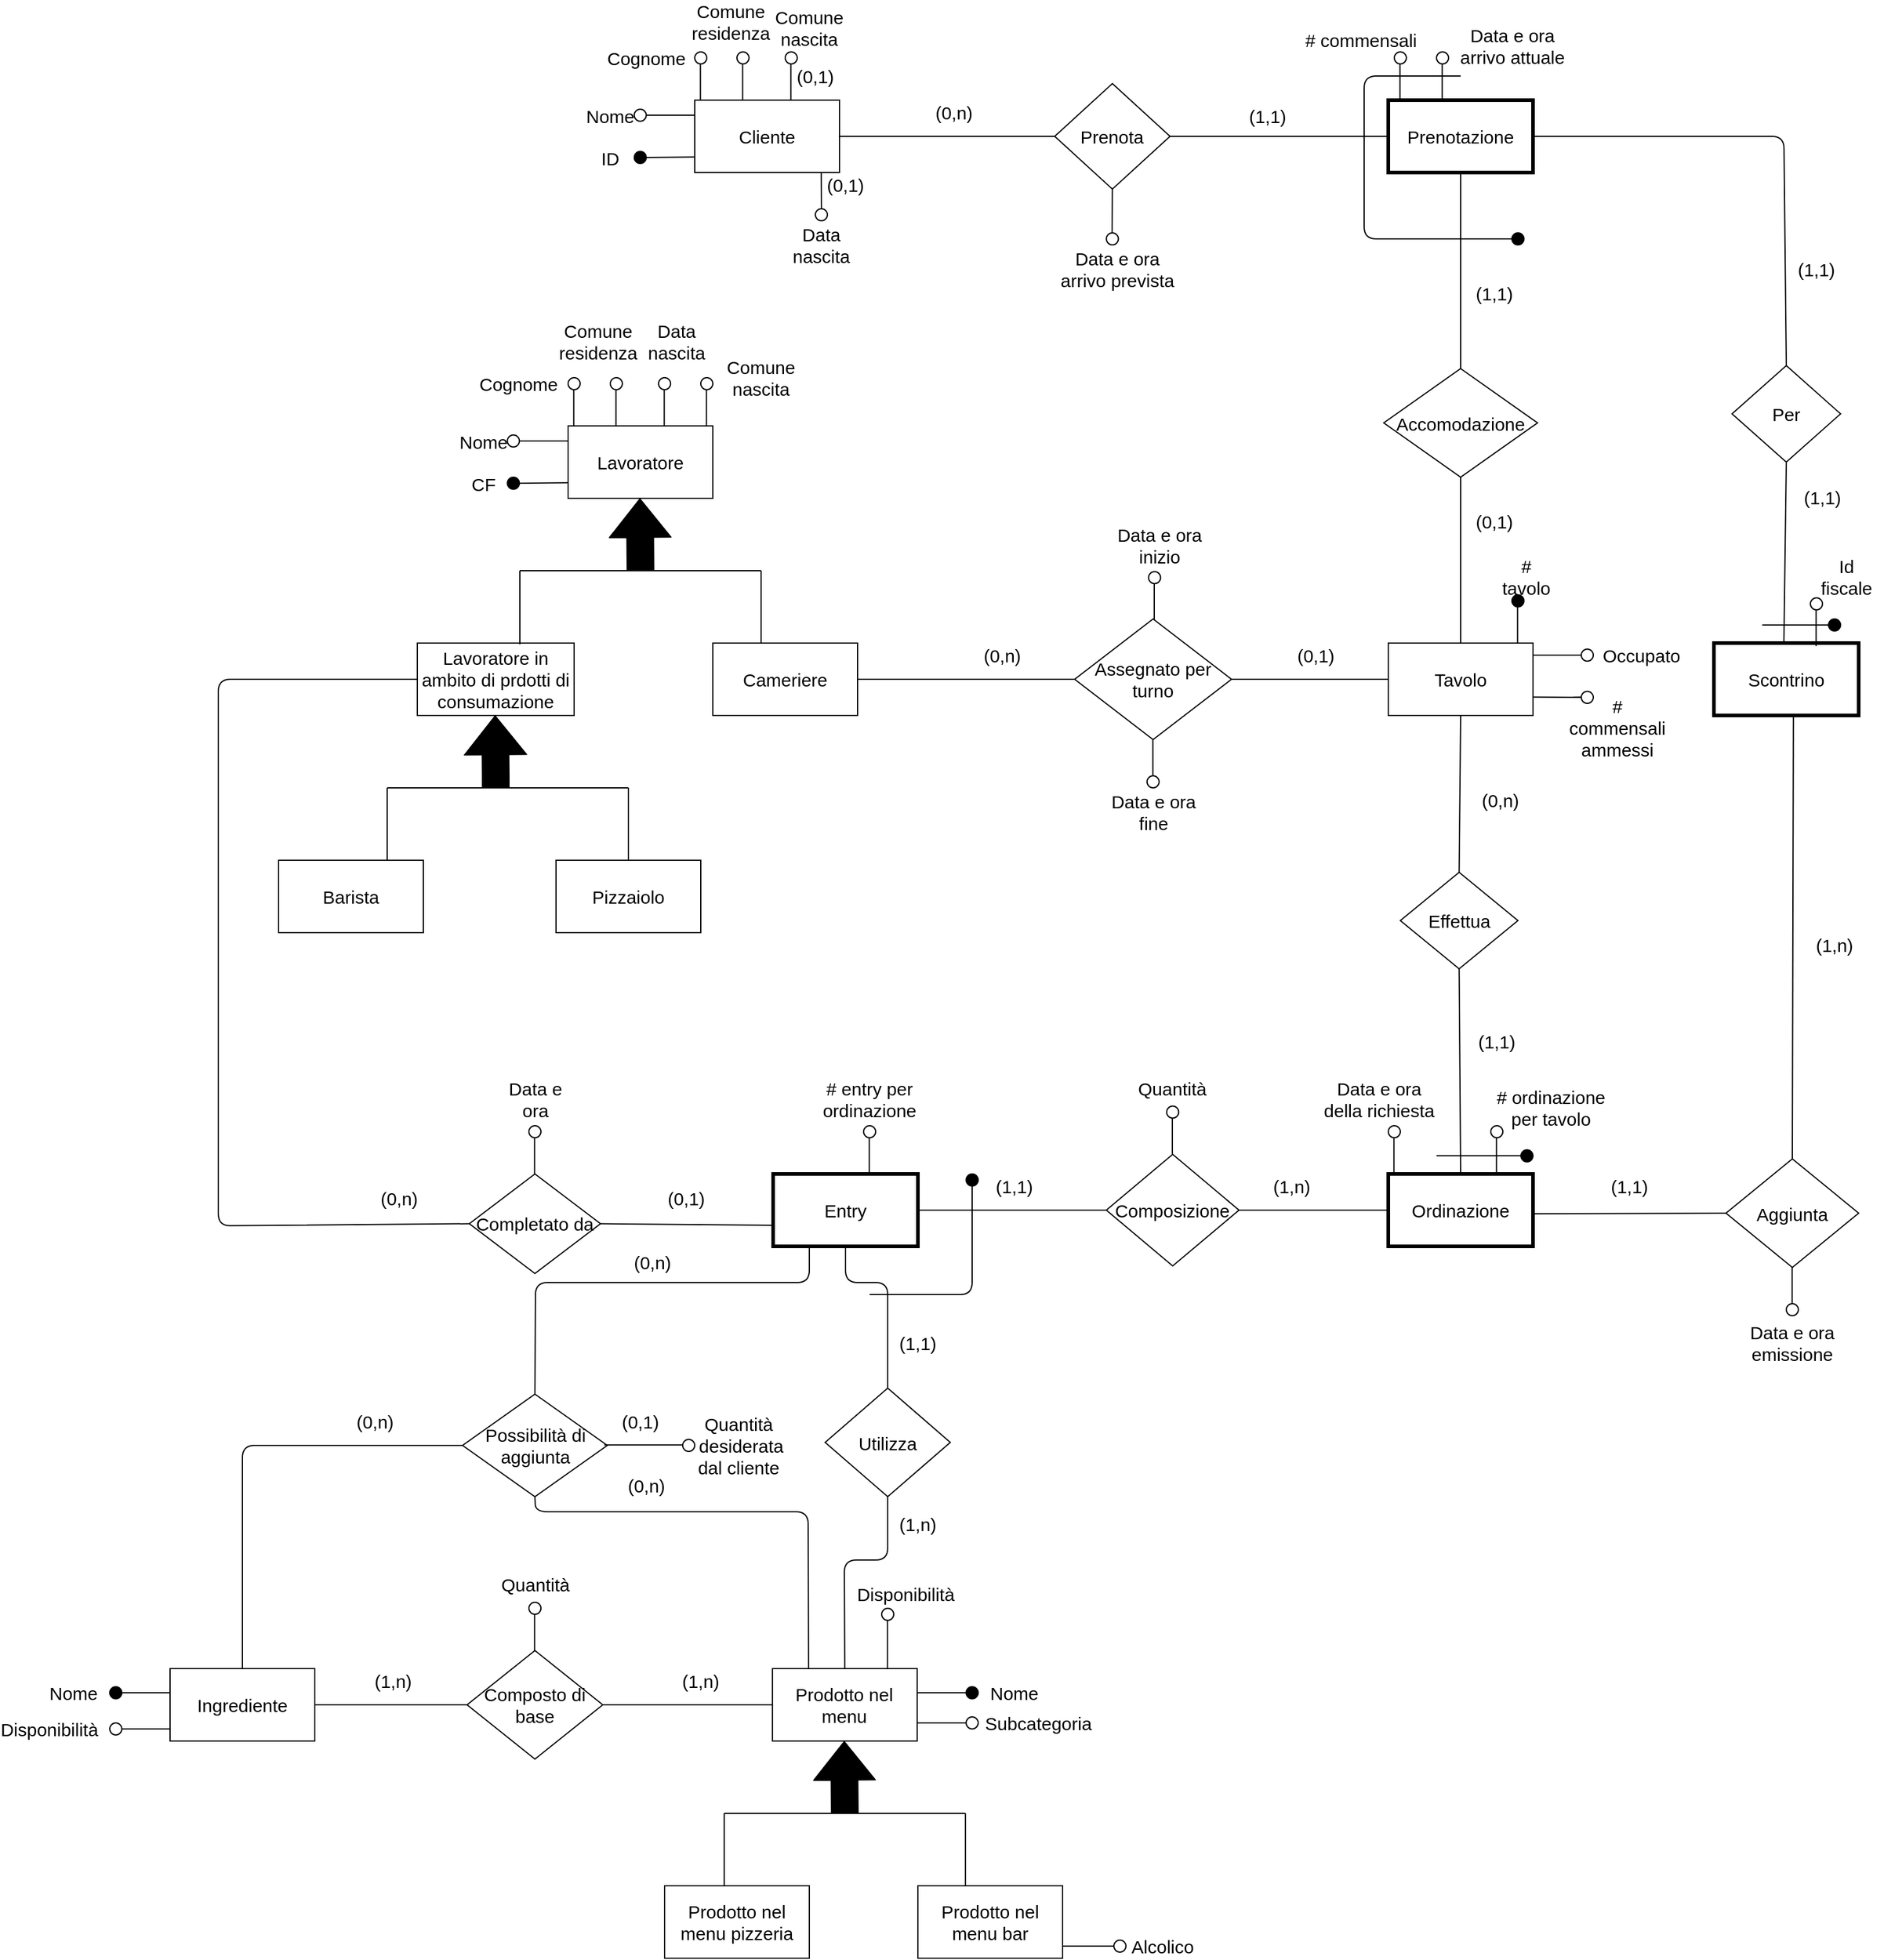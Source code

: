 <mxfile version="14.1.6" type="github">
  <diagram id="R2lEEEUBdFMjLlhIrx00" name="Page-1">
    <mxGraphModel dx="3993" dy="1412" grid="1" gridSize="10" guides="1" tooltips="1" connect="1" arrows="1" fold="1" page="1" pageScale="1" pageWidth="850" pageHeight="1100" math="0" shadow="0" extFonts="Permanent Marker^https://fonts.googleapis.com/css?family=Permanent+Marker">
      <root>
        <mxCell id="0" />
        <mxCell id="1" parent="0" />
        <mxCell id="4OlCsBWtwcq7WQwYE5SA-1" value="Cliente" style="rounded=0;whiteSpace=wrap;html=1;fontSize=15;" vertex="1" parent="1">
          <mxGeometry x="25" y="140" width="120" height="60" as="geometry" />
        </mxCell>
        <mxCell id="4OlCsBWtwcq7WQwYE5SA-2" value="Prenota" style="rhombus;whiteSpace=wrap;html=1;fontSize=15;" vertex="1" parent="1">
          <mxGeometry x="323.44" y="126.25" width="95.62" height="87.5" as="geometry" />
        </mxCell>
        <mxCell id="4OlCsBWtwcq7WQwYE5SA-3" value="Prenotazione" style="rounded=0;whiteSpace=wrap;html=1;strokeWidth=3;fontSize=15;" vertex="1" parent="1">
          <mxGeometry x="600" y="140" width="120" height="60" as="geometry" />
        </mxCell>
        <mxCell id="4OlCsBWtwcq7WQwYE5SA-5" value="Accomodazione" style="rhombus;whiteSpace=wrap;html=1;fontSize=15;" vertex="1" parent="1">
          <mxGeometry x="596.25" y="362.5" width="127.5" height="90" as="geometry" />
        </mxCell>
        <mxCell id="4OlCsBWtwcq7WQwYE5SA-6" value="Tavolo" style="rounded=0;whiteSpace=wrap;html=1;fontSize=15;" vertex="1" parent="1">
          <mxGeometry x="600" y="590" width="120" height="60" as="geometry" />
        </mxCell>
        <mxCell id="4OlCsBWtwcq7WQwYE5SA-7" value="Assegnato per turno" style="rhombus;whiteSpace=wrap;html=1;fontSize=15;" vertex="1" parent="1">
          <mxGeometry x="340" y="570" width="130" height="100" as="geometry" />
        </mxCell>
        <mxCell id="4OlCsBWtwcq7WQwYE5SA-8" value="Cameriere" style="rounded=0;whiteSpace=wrap;html=1;fontSize=15;" vertex="1" parent="1">
          <mxGeometry x="40" y="590" width="120" height="60" as="geometry" />
        </mxCell>
        <mxCell id="4OlCsBWtwcq7WQwYE5SA-9" value="Lavoratore" style="rounded=0;whiteSpace=wrap;html=1;fontSize=15;" vertex="1" parent="1">
          <mxGeometry x="-80" y="410" width="120" height="60" as="geometry" />
        </mxCell>
        <mxCell id="4OlCsBWtwcq7WQwYE5SA-10" value="Lavoratore in ambito di prdotti di consumazione" style="rounded=0;whiteSpace=wrap;html=1;fontSize=15;" vertex="1" parent="1">
          <mxGeometry x="-205" y="590" width="130" height="60" as="geometry" />
        </mxCell>
        <mxCell id="4OlCsBWtwcq7WQwYE5SA-11" value="Barista" style="rounded=0;whiteSpace=wrap;html=1;fontSize=15;" vertex="1" parent="1">
          <mxGeometry x="-320" y="770" width="120" height="60" as="geometry" />
        </mxCell>
        <mxCell id="4OlCsBWtwcq7WQwYE5SA-12" value="Pizzaiolo" style="rounded=0;whiteSpace=wrap;html=1;fontSize=15;" vertex="1" parent="1">
          <mxGeometry x="-90" y="770" width="120" height="60" as="geometry" />
        </mxCell>
        <mxCell id="4OlCsBWtwcq7WQwYE5SA-21" value="&lt;div&gt;&lt;br&gt;&lt;/div&gt;" style="endArrow=none;html=1;entryX=0;entryY=0.5;entryDx=0;entryDy=0;exitX=1;exitY=0.5;exitDx=0;exitDy=0;" edge="1" parent="1" source="4OlCsBWtwcq7WQwYE5SA-1" target="4OlCsBWtwcq7WQwYE5SA-2">
          <mxGeometry width="50" height="50" relative="1" as="geometry">
            <mxPoint x="200" y="195" as="sourcePoint" />
            <mxPoint x="250" y="145" as="targetPoint" />
          </mxGeometry>
        </mxCell>
        <mxCell id="4OlCsBWtwcq7WQwYE5SA-22" value="" style="endArrow=none;html=1;entryX=0;entryY=0.5;entryDx=0;entryDy=0;exitX=1;exitY=0.5;exitDx=0;exitDy=0;" edge="1" parent="1" source="4OlCsBWtwcq7WQwYE5SA-2" target="4OlCsBWtwcq7WQwYE5SA-3">
          <mxGeometry width="50" height="50" relative="1" as="geometry">
            <mxPoint x="470" y="195" as="sourcePoint" />
            <mxPoint x="520" y="145" as="targetPoint" />
          </mxGeometry>
        </mxCell>
        <mxCell id="4OlCsBWtwcq7WQwYE5SA-23" value="" style="endArrow=none;html=1;entryX=0.5;entryY=1;entryDx=0;entryDy=0;exitX=0.5;exitY=0;exitDx=0;exitDy=0;" edge="1" parent="1" source="4OlCsBWtwcq7WQwYE5SA-5" target="4OlCsBWtwcq7WQwYE5SA-3">
          <mxGeometry width="50" height="50" relative="1" as="geometry">
            <mxPoint x="635" y="320" as="sourcePoint" />
            <mxPoint x="685" y="270" as="targetPoint" />
          </mxGeometry>
        </mxCell>
        <mxCell id="4OlCsBWtwcq7WQwYE5SA-24" value="" style="endArrow=none;html=1;entryX=0.5;entryY=1;entryDx=0;entryDy=0;exitX=0.5;exitY=0;exitDx=0;exitDy=0;fontSize=15;" edge="1" parent="1" source="4OlCsBWtwcq7WQwYE5SA-6" target="4OlCsBWtwcq7WQwYE5SA-5">
          <mxGeometry width="50" height="50" relative="1" as="geometry">
            <mxPoint x="635" y="530" as="sourcePoint" />
            <mxPoint x="685" y="480" as="targetPoint" />
          </mxGeometry>
        </mxCell>
        <mxCell id="4OlCsBWtwcq7WQwYE5SA-25" value="" style="endArrow=none;html=1;entryX=0;entryY=0.5;entryDx=0;entryDy=0;exitX=1;exitY=0.5;exitDx=0;exitDy=0;" edge="1" parent="1" source="4OlCsBWtwcq7WQwYE5SA-7" target="4OlCsBWtwcq7WQwYE5SA-6">
          <mxGeometry width="50" height="50" relative="1" as="geometry">
            <mxPoint x="450" y="645" as="sourcePoint" />
            <mxPoint x="500" y="595" as="targetPoint" />
          </mxGeometry>
        </mxCell>
        <mxCell id="4OlCsBWtwcq7WQwYE5SA-26" value="" style="endArrow=none;html=1;entryX=0;entryY=0.5;entryDx=0;entryDy=0;exitX=1;exitY=0.5;exitDx=0;exitDy=0;" edge="1" parent="1" source="4OlCsBWtwcq7WQwYE5SA-8" target="4OlCsBWtwcq7WQwYE5SA-7">
          <mxGeometry width="50" height="50" relative="1" as="geometry">
            <mxPoint x="240" y="645" as="sourcePoint" />
            <mxPoint x="290" y="595" as="targetPoint" />
          </mxGeometry>
        </mxCell>
        <mxCell id="4OlCsBWtwcq7WQwYE5SA-27" value="" style="shape=flexArrow;endArrow=classic;html=1;endWidth=28;endSize=10.3;width=22;fillColor=#000000;fontSize=15;" edge="1" parent="1">
          <mxGeometry width="50" height="50" relative="1" as="geometry">
            <mxPoint x="-20" y="530" as="sourcePoint" />
            <mxPoint x="-20.5" y="470" as="targetPoint" />
          </mxGeometry>
        </mxCell>
        <mxCell id="4OlCsBWtwcq7WQwYE5SA-29" value="" style="shape=flexArrow;endArrow=classic;html=1;endWidth=28;endSize=10.3;width=22;fillColor=#000000;fontSize=15;" edge="1" parent="1">
          <mxGeometry width="50" height="50" relative="1" as="geometry">
            <mxPoint x="-140" y="710" as="sourcePoint" />
            <mxPoint x="-140.5" y="650" as="targetPoint" />
            <Array as="points">
              <mxPoint x="-140" y="700" />
            </Array>
          </mxGeometry>
        </mxCell>
        <mxCell id="4OlCsBWtwcq7WQwYE5SA-30" value="" style="endArrow=none;html=1;fillColor=#000000;fontSize=15;" edge="1" parent="1">
          <mxGeometry width="50" height="50" relative="1" as="geometry">
            <mxPoint x="-120" y="530" as="sourcePoint" />
            <mxPoint x="80" y="530" as="targetPoint" />
          </mxGeometry>
        </mxCell>
        <mxCell id="4OlCsBWtwcq7WQwYE5SA-31" value="" style="endArrow=none;html=1;fillColor=#000000;fontSize=15;" edge="1" parent="1">
          <mxGeometry width="50" height="50" relative="1" as="geometry">
            <mxPoint x="-230" y="710" as="sourcePoint" />
            <mxPoint x="-30" y="710" as="targetPoint" />
          </mxGeometry>
        </mxCell>
        <mxCell id="4OlCsBWtwcq7WQwYE5SA-32" value="" style="endArrow=none;html=1;fillColor=#000000;fontSize=15;" edge="1" parent="1">
          <mxGeometry width="50" height="50" relative="1" as="geometry">
            <mxPoint x="-120" y="591" as="sourcePoint" />
            <mxPoint x="-120" y="530" as="targetPoint" />
          </mxGeometry>
        </mxCell>
        <mxCell id="4OlCsBWtwcq7WQwYE5SA-33" value="" style="endArrow=none;html=1;fillColor=#000000;fontSize=15;" edge="1" parent="1">
          <mxGeometry width="50" height="50" relative="1" as="geometry">
            <mxPoint x="80" y="590" as="sourcePoint" />
            <mxPoint x="80" y="530" as="targetPoint" />
          </mxGeometry>
        </mxCell>
        <mxCell id="4OlCsBWtwcq7WQwYE5SA-34" value="" style="endArrow=none;html=1;fillColor=#000000;exitX=0.5;exitY=0;exitDx=0;exitDy=0;fontSize=15;" edge="1" parent="1" source="4OlCsBWtwcq7WQwYE5SA-12">
          <mxGeometry width="50" height="50" relative="1" as="geometry">
            <mxPoint x="-80" y="760" as="sourcePoint" />
            <mxPoint x="-30" y="710" as="targetPoint" />
          </mxGeometry>
        </mxCell>
        <mxCell id="4OlCsBWtwcq7WQwYE5SA-35" value="" style="endArrow=none;html=1;fillColor=#000000;exitX=0.75;exitY=0;exitDx=0;exitDy=0;fontSize=15;" edge="1" parent="1" source="4OlCsBWtwcq7WQwYE5SA-11">
          <mxGeometry width="50" height="50" relative="1" as="geometry">
            <mxPoint x="-280" y="760" as="sourcePoint" />
            <mxPoint x="-230" y="710" as="targetPoint" />
          </mxGeometry>
        </mxCell>
        <mxCell id="4OlCsBWtwcq7WQwYE5SA-36" value="Effettua" style="rhombus;whiteSpace=wrap;html=1;fontSize=15;" vertex="1" parent="1">
          <mxGeometry x="610" y="780" width="97.5" height="80" as="geometry" />
        </mxCell>
        <mxCell id="4OlCsBWtwcq7WQwYE5SA-37" value="Ordinazione" style="rounded=0;whiteSpace=wrap;html=1;strokeWidth=3;fontSize=15;" vertex="1" parent="1">
          <mxGeometry x="600" y="1030" width="120" height="60" as="geometry" />
        </mxCell>
        <mxCell id="4OlCsBWtwcq7WQwYE5SA-38" value="" style="endArrow=none;html=1;fillColor=#000000;entryX=0.5;entryY=1;entryDx=0;entryDy=0;exitX=0.5;exitY=0;exitDx=0;exitDy=0;" edge="1" parent="1" source="4OlCsBWtwcq7WQwYE5SA-36" target="4OlCsBWtwcq7WQwYE5SA-6">
          <mxGeometry width="50" height="50" relative="1" as="geometry">
            <mxPoint x="635" y="750" as="sourcePoint" />
            <mxPoint x="685" y="700" as="targetPoint" />
          </mxGeometry>
        </mxCell>
        <mxCell id="4OlCsBWtwcq7WQwYE5SA-39" value="" style="endArrow=none;html=1;fillColor=#000000;entryX=0.5;entryY=1;entryDx=0;entryDy=0;exitX=0.5;exitY=0;exitDx=0;exitDy=0;fontSize=15;" edge="1" parent="1" source="4OlCsBWtwcq7WQwYE5SA-37" target="4OlCsBWtwcq7WQwYE5SA-36">
          <mxGeometry width="50" height="50" relative="1" as="geometry">
            <mxPoint x="637.5" y="950" as="sourcePoint" />
            <mxPoint x="687.5" y="900" as="targetPoint" />
          </mxGeometry>
        </mxCell>
        <mxCell id="4OlCsBWtwcq7WQwYE5SA-42" value="&lt;div style=&quot;font-size: 15px;&quot;&gt;Aggiunta&lt;/div&gt;" style="rhombus;whiteSpace=wrap;html=1;fontSize=15;" vertex="1" parent="1">
          <mxGeometry x="880" y="1017.5" width="110" height="90" as="geometry" />
        </mxCell>
        <mxCell id="4OlCsBWtwcq7WQwYE5SA-43" value="Scontrino" style="rounded=0;whiteSpace=wrap;html=1;strokeWidth=3;fontSize=15;" vertex="1" parent="1">
          <mxGeometry x="870" y="590" width="120" height="60" as="geometry" />
        </mxCell>
        <mxCell id="4OlCsBWtwcq7WQwYE5SA-46" value="Per" style="rhombus;whiteSpace=wrap;html=1;fontSize=15;" vertex="1" parent="1">
          <mxGeometry x="885" y="360" width="90" height="80" as="geometry" />
        </mxCell>
        <mxCell id="4OlCsBWtwcq7WQwYE5SA-49" value="" style="endArrow=none;html=1;fillColor=#000000;entryX=0;entryY=0.5;entryDx=0;entryDy=0;fontSize=15;" edge="1" parent="1" target="4OlCsBWtwcq7WQwYE5SA-42">
          <mxGeometry width="50" height="50" relative="1" as="geometry">
            <mxPoint x="721" y="1063" as="sourcePoint" />
            <mxPoint x="770" y="1010" as="targetPoint" />
          </mxGeometry>
        </mxCell>
        <mxCell id="4OlCsBWtwcq7WQwYE5SA-53" value="" style="endArrow=none;html=1;fillColor=#000000;entryX=0.549;entryY=1.02;entryDx=0;entryDy=0;exitX=0.5;exitY=0;exitDx=0;exitDy=0;entryPerimeter=0;" edge="1" parent="1" source="4OlCsBWtwcq7WQwYE5SA-42" target="4OlCsBWtwcq7WQwYE5SA-43">
          <mxGeometry width="50" height="50" relative="1" as="geometry">
            <mxPoint x="905" y="760" as="sourcePoint" />
            <mxPoint x="940" y="680" as="targetPoint" />
          </mxGeometry>
        </mxCell>
        <mxCell id="4OlCsBWtwcq7WQwYE5SA-54" value="" style="endArrow=none;html=1;fillColor=#000000;entryX=0.5;entryY=1;entryDx=0;entryDy=0;fontSize=15;" edge="1" parent="1" target="4OlCsBWtwcq7WQwYE5SA-46">
          <mxGeometry width="50" height="50" relative="1" as="geometry">
            <mxPoint x="928" y="590" as="sourcePoint" />
            <mxPoint x="955" y="460" as="targetPoint" />
          </mxGeometry>
        </mxCell>
        <mxCell id="4OlCsBWtwcq7WQwYE5SA-55" value="" style="endArrow=none;html=1;fillColor=#000000;entryX=1;entryY=0.5;entryDx=0;entryDy=0;exitX=0.5;exitY=0;exitDx=0;exitDy=0;" edge="1" parent="1" source="4OlCsBWtwcq7WQwYE5SA-46" target="4OlCsBWtwcq7WQwYE5SA-3">
          <mxGeometry width="50" height="50" relative="1" as="geometry">
            <mxPoint x="880" y="280" as="sourcePoint" />
            <mxPoint x="930" y="230" as="targetPoint" />
            <Array as="points">
              <mxPoint x="928" y="170" />
            </Array>
          </mxGeometry>
        </mxCell>
        <mxCell id="4OlCsBWtwcq7WQwYE5SA-56" value="Entry" style="rounded=0;whiteSpace=wrap;html=1;strokeWidth=3;fontSize=15;" vertex="1" parent="1">
          <mxGeometry x="90" y="1030" width="120" height="60" as="geometry" />
        </mxCell>
        <mxCell id="4OlCsBWtwcq7WQwYE5SA-60" value="&lt;div style=&quot;font-size: 15px;&quot;&gt;Composizione&lt;/div&gt;" style="rhombus;whiteSpace=wrap;html=1;fontSize=15;" vertex="1" parent="1">
          <mxGeometry x="366.25" y="1013.75" width="110" height="92.5" as="geometry" />
        </mxCell>
        <mxCell id="4OlCsBWtwcq7WQwYE5SA-64" value="&lt;div style=&quot;font-size: 15px;&quot;&gt;Completato da&lt;/div&gt;" style="rhombus;whiteSpace=wrap;html=1;fontSize=15;" vertex="1" parent="1">
          <mxGeometry x="-161.87" y="1030" width="108.75" height="82.5" as="geometry" />
        </mxCell>
        <mxCell id="4OlCsBWtwcq7WQwYE5SA-65" value="" style="endArrow=none;html=1;fillColor=#000000;entryX=0;entryY=0.5;entryDx=0;entryDy=0;exitX=0;exitY=0.5;exitDx=0;exitDy=0;" edge="1" parent="1" source="4OlCsBWtwcq7WQwYE5SA-64" target="4OlCsBWtwcq7WQwYE5SA-10">
          <mxGeometry width="50" height="50" relative="1" as="geometry">
            <mxPoint x="60" y="990" as="sourcePoint" />
            <mxPoint x="110" y="940" as="targetPoint" />
            <Array as="points">
              <mxPoint x="-370" y="1073" />
              <mxPoint x="-370" y="620" />
            </Array>
          </mxGeometry>
        </mxCell>
        <mxCell id="4OlCsBWtwcq7WQwYE5SA-68" value="" style="endArrow=none;html=1;fillColor=#000000;exitX=1;exitY=0.5;exitDx=0;exitDy=0;entryX=0;entryY=0.71;entryDx=0;entryDy=0;entryPerimeter=0;fontSize=15;" edge="1" parent="1" source="4OlCsBWtwcq7WQwYE5SA-64" target="4OlCsBWtwcq7WQwYE5SA-56">
          <mxGeometry width="50" height="50" relative="1" as="geometry">
            <mxPoint x="-30" y="1085" as="sourcePoint" />
            <mxPoint x="90" y="1070" as="targetPoint" />
          </mxGeometry>
        </mxCell>
        <mxCell id="4OlCsBWtwcq7WQwYE5SA-69" value="" style="endArrow=none;html=1;fillColor=#000000;entryX=0;entryY=0.5;entryDx=0;entryDy=0;exitX=1;exitY=0.5;exitDx=0;exitDy=0;" edge="1" parent="1" source="4OlCsBWtwcq7WQwYE5SA-56" target="4OlCsBWtwcq7WQwYE5SA-60">
          <mxGeometry width="50" height="50" relative="1" as="geometry">
            <mxPoint x="270" y="1085" as="sourcePoint" />
            <mxPoint x="320" y="1035" as="targetPoint" />
          </mxGeometry>
        </mxCell>
        <mxCell id="4OlCsBWtwcq7WQwYE5SA-70" value="" style="endArrow=none;html=1;fillColor=#000000;entryX=0;entryY=0.5;entryDx=0;entryDy=0;exitX=1;exitY=0.5;exitDx=0;exitDy=0;" edge="1" parent="1" source="4OlCsBWtwcq7WQwYE5SA-60" target="4OlCsBWtwcq7WQwYE5SA-37">
          <mxGeometry width="50" height="50" relative="1" as="geometry">
            <mxPoint x="490" y="1085" as="sourcePoint" />
            <mxPoint x="540" y="1035" as="targetPoint" />
          </mxGeometry>
        </mxCell>
        <mxCell id="4OlCsBWtwcq7WQwYE5SA-73" value="Utilizza" style="rhombus;whiteSpace=wrap;html=1;fontSize=15;" vertex="1" parent="1">
          <mxGeometry x="133.12" y="1207.5" width="103.75" height="90" as="geometry" />
        </mxCell>
        <mxCell id="4OlCsBWtwcq7WQwYE5SA-74" value="Prodotto nel menu" style="rounded=0;whiteSpace=wrap;html=1;fontSize=15;" vertex="1" parent="1">
          <mxGeometry x="89.41" y="1440" width="120" height="60" as="geometry" />
        </mxCell>
        <mxCell id="4OlCsBWtwcq7WQwYE5SA-75" value="" style="shape=flexArrow;endArrow=classic;html=1;endWidth=28;endSize=10.3;width=22;fillColor=#000000;fontSize=15;" edge="1" parent="1">
          <mxGeometry width="50" height="50" relative="1" as="geometry">
            <mxPoint x="149.41" y="1560" as="sourcePoint" />
            <mxPoint x="148.91" y="1500" as="targetPoint" />
          </mxGeometry>
        </mxCell>
        <mxCell id="4OlCsBWtwcq7WQwYE5SA-76" value="" style="endArrow=none;html=1;fillColor=#000000;fontSize=15;" edge="1" parent="1">
          <mxGeometry width="50" height="50" relative="1" as="geometry">
            <mxPoint x="49.41" y="1560" as="sourcePoint" />
            <mxPoint x="249.41" y="1560" as="targetPoint" />
          </mxGeometry>
        </mxCell>
        <mxCell id="4OlCsBWtwcq7WQwYE5SA-77" value="" style="endArrow=none;html=1;fillColor=#000000;fontSize=15;" edge="1" parent="1">
          <mxGeometry width="50" height="50" relative="1" as="geometry">
            <mxPoint x="49.41" y="1621" as="sourcePoint" />
            <mxPoint x="49.41" y="1560" as="targetPoint" />
          </mxGeometry>
        </mxCell>
        <mxCell id="4OlCsBWtwcq7WQwYE5SA-78" value="" style="endArrow=none;html=1;fillColor=#000000;fontSize=15;" edge="1" parent="1">
          <mxGeometry width="50" height="50" relative="1" as="geometry">
            <mxPoint x="249.41" y="1620" as="sourcePoint" />
            <mxPoint x="249.41" y="1560" as="targetPoint" />
          </mxGeometry>
        </mxCell>
        <mxCell id="4OlCsBWtwcq7WQwYE5SA-79" value="Prodotto nel menu pizzeria" style="rounded=0;whiteSpace=wrap;html=1;fontSize=15;" vertex="1" parent="1">
          <mxGeometry y="1620" width="120" height="60" as="geometry" />
        </mxCell>
        <mxCell id="4OlCsBWtwcq7WQwYE5SA-80" value="Prodotto nel menu bar" style="rounded=0;whiteSpace=wrap;html=1;fontSize=15;" vertex="1" parent="1">
          <mxGeometry x="210" y="1620" width="120" height="60" as="geometry" />
        </mxCell>
        <mxCell id="4OlCsBWtwcq7WQwYE5SA-82" value="" style="endArrow=none;html=1;fillColor=#000000;entryX=0.5;entryY=1;entryDx=0;entryDy=0;exitX=0.5;exitY=0;exitDx=0;exitDy=0;fontSize=15;" edge="1" parent="1" source="4OlCsBWtwcq7WQwYE5SA-73" target="4OlCsBWtwcq7WQwYE5SA-56">
          <mxGeometry width="50" height="50" relative="1" as="geometry">
            <mxPoint x="125" y="1190" as="sourcePoint" />
            <mxPoint x="175" y="1140" as="targetPoint" />
            <Array as="points">
              <mxPoint x="185" y="1120" />
              <mxPoint x="150" y="1120" />
            </Array>
          </mxGeometry>
        </mxCell>
        <mxCell id="4OlCsBWtwcq7WQwYE5SA-83" value="" style="endArrow=none;html=1;fillColor=#000000;entryX=0.5;entryY=1;entryDx=0;entryDy=0;exitX=0.5;exitY=0;exitDx=0;exitDy=0;" edge="1" parent="1" source="4OlCsBWtwcq7WQwYE5SA-74" target="4OlCsBWtwcq7WQwYE5SA-73">
          <mxGeometry width="50" height="50" relative="1" as="geometry">
            <mxPoint x="125" y="1370" as="sourcePoint" />
            <mxPoint x="175" y="1320" as="targetPoint" />
            <Array as="points">
              <mxPoint x="149" y="1350" />
              <mxPoint x="185" y="1350" />
            </Array>
          </mxGeometry>
        </mxCell>
        <mxCell id="4OlCsBWtwcq7WQwYE5SA-84" value="Ingrediente" style="rounded=0;whiteSpace=wrap;html=1;fontSize=15;" vertex="1" parent="1">
          <mxGeometry x="-410" y="1440" width="120" height="60" as="geometry" />
        </mxCell>
        <mxCell id="4OlCsBWtwcq7WQwYE5SA-85" value="&lt;div style=&quot;font-size: 15px;&quot;&gt;Composto di base&lt;br style=&quot;font-size: 15px;&quot;&gt;&lt;/div&gt;" style="rhombus;whiteSpace=wrap;html=1;fontSize=15;" vertex="1" parent="1">
          <mxGeometry x="-163.74" y="1425" width="112.5" height="90" as="geometry" />
        </mxCell>
        <mxCell id="4OlCsBWtwcq7WQwYE5SA-87" value="Possibilità di aggiunta" style="rhombus;whiteSpace=wrap;html=1;fontSize=15;" vertex="1" parent="1">
          <mxGeometry x="-167.5" y="1212.5" width="120" height="85" as="geometry" />
        </mxCell>
        <mxCell id="4OlCsBWtwcq7WQwYE5SA-88" value="" style="endArrow=none;html=1;fillColor=#000000;entryX=0;entryY=0.5;entryDx=0;entryDy=0;exitX=0.5;exitY=0;exitDx=0;exitDy=0;" edge="1" parent="1" source="4OlCsBWtwcq7WQwYE5SA-84" target="4OlCsBWtwcq7WQwYE5SA-87">
          <mxGeometry width="50" height="50" relative="1" as="geometry">
            <mxPoint x="-340" y="1390" as="sourcePoint" />
            <mxPoint x="-290" y="1340" as="targetPoint" />
            <Array as="points">
              <mxPoint x="-350" y="1255" />
            </Array>
          </mxGeometry>
        </mxCell>
        <mxCell id="4OlCsBWtwcq7WQwYE5SA-90" value="" style="endArrow=none;html=1;fillColor=#000000;entryX=0.5;entryY=1;entryDx=0;entryDy=0;exitX=0.25;exitY=0;exitDx=0;exitDy=0;" edge="1" parent="1" source="4OlCsBWtwcq7WQwYE5SA-74" target="4OlCsBWtwcq7WQwYE5SA-87">
          <mxGeometry width="50" height="50" relative="1" as="geometry">
            <mxPoint x="-55" y="1360" as="sourcePoint" />
            <mxPoint x="-5" y="1310" as="targetPoint" />
            <Array as="points">
              <mxPoint x="119" y="1310" />
              <mxPoint x="-107" y="1310" />
            </Array>
          </mxGeometry>
        </mxCell>
        <mxCell id="4OlCsBWtwcq7WQwYE5SA-91" value="" style="endArrow=none;html=1;fillColor=#000000;entryX=0.25;entryY=1;entryDx=0;entryDy=0;exitX=0.5;exitY=0;exitDx=0;exitDy=0;fontSize=15;" edge="1" parent="1" source="4OlCsBWtwcq7WQwYE5SA-87" target="4OlCsBWtwcq7WQwYE5SA-56">
          <mxGeometry width="50" height="50" relative="1" as="geometry">
            <mxPoint x="20" y="1210" as="sourcePoint" />
            <mxPoint x="70" y="1160" as="targetPoint" />
            <Array as="points">
              <mxPoint x="-107" y="1120" />
              <mxPoint x="120" y="1120" />
            </Array>
          </mxGeometry>
        </mxCell>
        <mxCell id="4OlCsBWtwcq7WQwYE5SA-92" value="" style="endArrow=none;html=1;fillColor=#000000;entryX=0;entryY=0.5;entryDx=0;entryDy=0;exitX=1;exitY=0.5;exitDx=0;exitDy=0;fontSize=15;" edge="1" parent="1" source="4OlCsBWtwcq7WQwYE5SA-84" target="4OlCsBWtwcq7WQwYE5SA-85">
          <mxGeometry width="50" height="50" relative="1" as="geometry">
            <mxPoint x="-240" y="1500" as="sourcePoint" />
            <mxPoint x="-190" y="1450" as="targetPoint" />
          </mxGeometry>
        </mxCell>
        <mxCell id="4OlCsBWtwcq7WQwYE5SA-93" value="" style="endArrow=none;html=1;fillColor=#000000;entryX=0;entryY=0.5;entryDx=0;entryDy=0;exitX=1;exitY=0.5;exitDx=0;exitDy=0;fontSize=15;" edge="1" parent="1" source="4OlCsBWtwcq7WQwYE5SA-85" target="4OlCsBWtwcq7WQwYE5SA-74">
          <mxGeometry width="50" height="50" relative="1" as="geometry">
            <mxPoint x="-30" y="1495" as="sourcePoint" />
            <mxPoint x="20" y="1445" as="targetPoint" />
          </mxGeometry>
        </mxCell>
        <mxCell id="4OlCsBWtwcq7WQwYE5SA-94" value="" style="endArrow=none;html=1;fillColor=#000000;fontSize=15;" edge="1" parent="1">
          <mxGeometry width="50" height="50" relative="1" as="geometry">
            <mxPoint x="29.71" y="140" as="sourcePoint" />
            <mxPoint x="29.71" y="110" as="targetPoint" />
          </mxGeometry>
        </mxCell>
        <mxCell id="4OlCsBWtwcq7WQwYE5SA-95" value="" style="ellipse;whiteSpace=wrap;html=1;aspect=fixed;fontSize=15;" vertex="1" parent="1">
          <mxGeometry x="25" y="100" width="10" height="10" as="geometry" />
        </mxCell>
        <mxCell id="4OlCsBWtwcq7WQwYE5SA-96" value="&lt;div style=&quot;font-size: 15px;&quot;&gt;Cognome&lt;/div&gt;" style="text;html=1;strokeColor=none;fillColor=none;align=center;verticalAlign=middle;whiteSpace=wrap;rounded=0;fontSize=15;" vertex="1" parent="1">
          <mxGeometry x="-35" y="95" width="40" height="20" as="geometry" />
        </mxCell>
        <mxCell id="4OlCsBWtwcq7WQwYE5SA-99" value="" style="endArrow=none;html=1;fillColor=#000000;fontSize=15;" edge="1" parent="1">
          <mxGeometry width="50" height="50" relative="1" as="geometry">
            <mxPoint x="64.71" y="140" as="sourcePoint" />
            <mxPoint x="64.71" y="110" as="targetPoint" />
          </mxGeometry>
        </mxCell>
        <mxCell id="4OlCsBWtwcq7WQwYE5SA-100" value="" style="ellipse;whiteSpace=wrap;html=1;aspect=fixed;fontSize=15;" vertex="1" parent="1">
          <mxGeometry x="60" y="100" width="10" height="10" as="geometry" />
        </mxCell>
        <mxCell id="4OlCsBWtwcq7WQwYE5SA-101" value="Comune residenza" style="text;html=1;strokeColor=none;fillColor=none;align=center;verticalAlign=middle;whiteSpace=wrap;rounded=0;fontSize=15;" vertex="1" parent="1">
          <mxGeometry x="35" y="65" width="40" height="20" as="geometry" />
        </mxCell>
        <mxCell id="4OlCsBWtwcq7WQwYE5SA-111" value="" style="endArrow=none;html=1;fillColor=#000000;fontSize=15;" edge="1" parent="1">
          <mxGeometry width="50" height="50" relative="1" as="geometry">
            <mxPoint x="104.71" y="140" as="sourcePoint" />
            <mxPoint x="104.71" y="110" as="targetPoint" />
          </mxGeometry>
        </mxCell>
        <mxCell id="4OlCsBWtwcq7WQwYE5SA-112" value="" style="ellipse;whiteSpace=wrap;html=1;aspect=fixed;fontSize=15;" vertex="1" parent="1">
          <mxGeometry x="100" y="100" width="10" height="10" as="geometry" />
        </mxCell>
        <mxCell id="4OlCsBWtwcq7WQwYE5SA-113" value="Comune nascita" style="text;html=1;strokeColor=none;fillColor=none;align=center;verticalAlign=middle;whiteSpace=wrap;rounded=0;fontSize=15;" vertex="1" parent="1">
          <mxGeometry x="100" y="75" width="40" height="10" as="geometry" />
        </mxCell>
        <mxCell id="4OlCsBWtwcq7WQwYE5SA-114" value="" style="endArrow=none;html=1;fillColor=#000000;fontSize=15;" edge="1" parent="1">
          <mxGeometry width="50" height="50" relative="1" as="geometry">
            <mxPoint x="129.86" y="200" as="sourcePoint" />
            <mxPoint x="130" y="230" as="targetPoint" />
            <Array as="points" />
          </mxGeometry>
        </mxCell>
        <mxCell id="4OlCsBWtwcq7WQwYE5SA-115" value="" style="ellipse;whiteSpace=wrap;html=1;aspect=fixed;fontSize=15;" vertex="1" parent="1">
          <mxGeometry x="125" y="230" width="10" height="10" as="geometry" />
        </mxCell>
        <mxCell id="4OlCsBWtwcq7WQwYE5SA-116" value="Data nascita" style="text;html=1;strokeColor=none;fillColor=none;align=center;verticalAlign=middle;whiteSpace=wrap;rounded=0;fontSize=15;" vertex="1" parent="1">
          <mxGeometry x="110" y="250" width="40" height="20" as="geometry" />
        </mxCell>
        <mxCell id="4OlCsBWtwcq7WQwYE5SA-117" value="" style="endArrow=none;html=1;fillColor=#000000;entryX=1;entryY=0.5;entryDx=0;entryDy=0;exitX=0.003;exitY=0.828;exitDx=0;exitDy=0;exitPerimeter=0;fontSize=15;" edge="1" parent="1" target="4OlCsBWtwcq7WQwYE5SA-121">
          <mxGeometry width="50" height="50" relative="1" as="geometry">
            <mxPoint x="-80.0" y="457.18" as="sourcePoint" />
            <mxPoint x="-105.36" y="442.5" as="targetPoint" />
          </mxGeometry>
        </mxCell>
        <mxCell id="4OlCsBWtwcq7WQwYE5SA-118" value="" style="ellipse;whiteSpace=wrap;html=1;aspect=fixed;direction=east;fontSize=15;" vertex="1" parent="1">
          <mxGeometry x="-130.36" y="417.5" width="10" height="10" as="geometry" />
        </mxCell>
        <mxCell id="4OlCsBWtwcq7WQwYE5SA-119" value="CF" style="text;html=1;strokeColor=none;fillColor=none;align=center;verticalAlign=middle;whiteSpace=wrap;rounded=0;direction=east;fontSize=15;" vertex="1" parent="1">
          <mxGeometry x="-170.36" y="447.5" width="40" height="20" as="geometry" />
        </mxCell>
        <mxCell id="4OlCsBWtwcq7WQwYE5SA-120" value="" style="endArrow=none;html=1;fillColor=#000000;entryX=1;entryY=0.5;entryDx=0;entryDy=0;exitX=0;exitY=0.25;exitDx=0;exitDy=0;fontSize=15;" edge="1" parent="1" target="4OlCsBWtwcq7WQwYE5SA-118">
          <mxGeometry width="50" height="50" relative="1" as="geometry">
            <mxPoint x="-80.36" y="422.5" as="sourcePoint" />
            <mxPoint x="-105.36" y="407.5" as="targetPoint" />
          </mxGeometry>
        </mxCell>
        <mxCell id="4OlCsBWtwcq7WQwYE5SA-121" value="" style="ellipse;whiteSpace=wrap;html=1;aspect=fixed;direction=east;fillColor=#000000;fontSize=15;" vertex="1" parent="1">
          <mxGeometry x="-130.36" y="452.5" width="10" height="10" as="geometry" />
        </mxCell>
        <mxCell id="4OlCsBWtwcq7WQwYE5SA-122" value="Nome" style="text;html=1;strokeColor=none;fillColor=none;align=center;verticalAlign=middle;whiteSpace=wrap;rounded=0;direction=east;fontSize=15;" vertex="1" parent="1">
          <mxGeometry x="-170.36" y="412.5" width="40" height="20" as="geometry" />
        </mxCell>
        <mxCell id="4OlCsBWtwcq7WQwYE5SA-130" value="" style="endArrow=none;html=1;fillColor=#000000;fontSize=15;" edge="1" parent="1">
          <mxGeometry width="50" height="50" relative="1" as="geometry">
            <mxPoint x="609.71" y="140" as="sourcePoint" />
            <mxPoint x="609.71" y="110" as="targetPoint" />
          </mxGeometry>
        </mxCell>
        <mxCell id="4OlCsBWtwcq7WQwYE5SA-131" value="" style="ellipse;whiteSpace=wrap;html=1;aspect=fixed;fontSize=15;" vertex="1" parent="1">
          <mxGeometry x="605" y="100" width="10" height="10" as="geometry" />
        </mxCell>
        <mxCell id="4OlCsBWtwcq7WQwYE5SA-132" value="# commensali" style="text;html=1;strokeColor=none;fillColor=none;align=center;verticalAlign=middle;whiteSpace=wrap;rounded=0;fontSize=15;" vertex="1" parent="1">
          <mxGeometry x="530" y="80" width="95" height="20" as="geometry" />
        </mxCell>
        <mxCell id="4OlCsBWtwcq7WQwYE5SA-133" value="" style="endArrow=none;html=1;fillColor=#000000;fontSize=15;" edge="1" parent="1">
          <mxGeometry width="50" height="50" relative="1" as="geometry">
            <mxPoint x="644.71" y="140" as="sourcePoint" />
            <mxPoint x="644.71" y="110" as="targetPoint" />
          </mxGeometry>
        </mxCell>
        <mxCell id="4OlCsBWtwcq7WQwYE5SA-134" value="" style="ellipse;whiteSpace=wrap;html=1;aspect=fixed;fontSize=15;" vertex="1" parent="1">
          <mxGeometry x="640" y="100" width="10" height="10" as="geometry" />
        </mxCell>
        <mxCell id="4OlCsBWtwcq7WQwYE5SA-135" value="Data e ora arrivo attuale" style="text;html=1;strokeColor=none;fillColor=none;align=center;verticalAlign=middle;whiteSpace=wrap;rounded=0;fontSize=15;" vertex="1" parent="1">
          <mxGeometry x="652.5" y="85" width="100" height="20" as="geometry" />
        </mxCell>
        <mxCell id="4OlCsBWtwcq7WQwYE5SA-136" value="" style="endArrow=none;html=1;fillColor=#000000;fontSize=15;" edge="1" parent="1">
          <mxGeometry width="50" height="50" relative="1" as="geometry">
            <mxPoint x="405.96" y="570.75" as="sourcePoint" />
            <mxPoint x="405.96" y="540.75" as="targetPoint" />
          </mxGeometry>
        </mxCell>
        <mxCell id="4OlCsBWtwcq7WQwYE5SA-137" value="" style="ellipse;whiteSpace=wrap;html=1;aspect=fixed;fontSize=15;" vertex="1" parent="1">
          <mxGeometry x="401.25" y="530.75" width="10" height="10" as="geometry" />
        </mxCell>
        <mxCell id="4OlCsBWtwcq7WQwYE5SA-138" value="Data e ora inizio" style="text;html=1;strokeColor=none;fillColor=none;align=center;verticalAlign=middle;whiteSpace=wrap;rounded=0;fontSize=15;" vertex="1" parent="1">
          <mxGeometry x="363.75" y="499.25" width="92.5" height="20" as="geometry" />
        </mxCell>
        <mxCell id="4OlCsBWtwcq7WQwYE5SA-145" value="" style="endArrow=none;html=1;fillColor=#000000;fontSize=15;" edge="1" parent="1">
          <mxGeometry width="50" height="50" relative="1" as="geometry">
            <mxPoint x="-75.29" y="410" as="sourcePoint" />
            <mxPoint x="-75.29" y="380" as="targetPoint" />
          </mxGeometry>
        </mxCell>
        <mxCell id="4OlCsBWtwcq7WQwYE5SA-146" value="" style="ellipse;whiteSpace=wrap;html=1;aspect=fixed;fontSize=15;" vertex="1" parent="1">
          <mxGeometry x="-80" y="370" width="10" height="10" as="geometry" />
        </mxCell>
        <mxCell id="4OlCsBWtwcq7WQwYE5SA-147" value="Cognome" style="text;html=1;strokeColor=none;fillColor=none;align=center;verticalAlign=middle;whiteSpace=wrap;rounded=0;fontSize=15;" vertex="1" parent="1">
          <mxGeometry x="-141.25" y="365" width="40" height="20" as="geometry" />
        </mxCell>
        <mxCell id="4OlCsBWtwcq7WQwYE5SA-148" value="" style="endArrow=none;html=1;fillColor=#000000;fontSize=15;" edge="1" parent="1">
          <mxGeometry width="50" height="50" relative="1" as="geometry">
            <mxPoint x="-40.29" y="410" as="sourcePoint" />
            <mxPoint x="-40.29" y="380" as="targetPoint" />
          </mxGeometry>
        </mxCell>
        <mxCell id="4OlCsBWtwcq7WQwYE5SA-149" value="" style="ellipse;whiteSpace=wrap;html=1;aspect=fixed;fontSize=15;" vertex="1" parent="1">
          <mxGeometry x="-45" y="370" width="10" height="10" as="geometry" />
        </mxCell>
        <mxCell id="4OlCsBWtwcq7WQwYE5SA-150" value="Comune residenza" style="text;html=1;strokeColor=none;fillColor=none;align=center;verticalAlign=middle;whiteSpace=wrap;rounded=0;fontSize=15;" vertex="1" parent="1">
          <mxGeometry x="-75" y="330" width="40" height="20" as="geometry" />
        </mxCell>
        <mxCell id="4OlCsBWtwcq7WQwYE5SA-151" value="" style="endArrow=none;html=1;fillColor=#000000;fontSize=15;" edge="1" parent="1">
          <mxGeometry width="50" height="50" relative="1" as="geometry">
            <mxPoint x="-0.29" y="410" as="sourcePoint" />
            <mxPoint x="-0.29" y="380" as="targetPoint" />
          </mxGeometry>
        </mxCell>
        <mxCell id="4OlCsBWtwcq7WQwYE5SA-152" value="" style="ellipse;whiteSpace=wrap;html=1;aspect=fixed;fontSize=15;" vertex="1" parent="1">
          <mxGeometry x="-5" y="370" width="10" height="10" as="geometry" />
        </mxCell>
        <mxCell id="4OlCsBWtwcq7WQwYE5SA-153" value="Data nascita" style="text;html=1;strokeColor=none;fillColor=none;align=center;verticalAlign=middle;whiteSpace=wrap;rounded=0;fontSize=15;" vertex="1" parent="1">
          <mxGeometry x="-10" y="330" width="40" height="20" as="geometry" />
        </mxCell>
        <mxCell id="4OlCsBWtwcq7WQwYE5SA-154" value="" style="endArrow=none;html=1;fillColor=#000000;fontSize=15;" edge="1" parent="1">
          <mxGeometry width="50" height="50" relative="1" as="geometry">
            <mxPoint x="34.71" y="410" as="sourcePoint" />
            <mxPoint x="34.71" y="380" as="targetPoint" />
          </mxGeometry>
        </mxCell>
        <mxCell id="4OlCsBWtwcq7WQwYE5SA-155" value="" style="ellipse;whiteSpace=wrap;html=1;aspect=fixed;fontSize=15;" vertex="1" parent="1">
          <mxGeometry x="30" y="370" width="10" height="10" as="geometry" />
        </mxCell>
        <mxCell id="4OlCsBWtwcq7WQwYE5SA-156" value="Comune nascita" style="text;html=1;strokeColor=none;fillColor=none;align=center;verticalAlign=middle;whiteSpace=wrap;rounded=0;fontSize=15;" vertex="1" parent="1">
          <mxGeometry x="60" y="360" width="40" height="20" as="geometry" />
        </mxCell>
        <mxCell id="4OlCsBWtwcq7WQwYE5SA-160" value="" style="endArrow=none;html=1;fillColor=#000000;fontSize=15;" edge="1" parent="1">
          <mxGeometry width="50" height="50" relative="1" as="geometry">
            <mxPoint x="-107.78" y="1425" as="sourcePoint" />
            <mxPoint x="-107.78" y="1395" as="targetPoint" />
          </mxGeometry>
        </mxCell>
        <mxCell id="4OlCsBWtwcq7WQwYE5SA-161" value="" style="ellipse;whiteSpace=wrap;html=1;aspect=fixed;fontSize=15;" vertex="1" parent="1">
          <mxGeometry x="-112.49" y="1385" width="10" height="10" as="geometry" />
        </mxCell>
        <mxCell id="4OlCsBWtwcq7WQwYE5SA-162" value="&lt;div style=&quot;font-size: 15px;&quot;&gt;Quantità&lt;/div&gt;" style="text;html=1;strokeColor=none;fillColor=none;align=center;verticalAlign=middle;whiteSpace=wrap;rounded=0;fontSize=15;" vertex="1" parent="1">
          <mxGeometry x="-127.49" y="1360" width="40" height="20" as="geometry" />
        </mxCell>
        <mxCell id="4OlCsBWtwcq7WQwYE5SA-163" value="" style="endArrow=none;html=1;fillColor=#000000;entryX=1;entryY=0.5;entryDx=0;entryDy=0;exitX=0.003;exitY=0.828;exitDx=0;exitDy=0;exitPerimeter=0;fontSize=15;" edge="1" target="4OlCsBWtwcq7WQwYE5SA-167" parent="1">
          <mxGeometry width="50" height="50" relative="1" as="geometry">
            <mxPoint x="25.18" y="187.18" as="sourcePoint" />
            <mxPoint x="-0.18" y="172.5" as="targetPoint" />
          </mxGeometry>
        </mxCell>
        <mxCell id="4OlCsBWtwcq7WQwYE5SA-164" value="" style="ellipse;whiteSpace=wrap;html=1;aspect=fixed;direction=east;fontSize=15;" vertex="1" parent="1">
          <mxGeometry x="-25.18" y="147.5" width="10" height="10" as="geometry" />
        </mxCell>
        <mxCell id="4OlCsBWtwcq7WQwYE5SA-165" value="ID" style="text;html=1;strokeColor=none;fillColor=none;align=center;verticalAlign=middle;whiteSpace=wrap;rounded=0;direction=east;fontSize=15;" vertex="1" parent="1">
          <mxGeometry x="-65.18" y="177.5" width="40" height="20" as="geometry" />
        </mxCell>
        <mxCell id="4OlCsBWtwcq7WQwYE5SA-166" value="" style="endArrow=none;html=1;fillColor=#000000;entryX=1;entryY=0.5;entryDx=0;entryDy=0;exitX=0;exitY=0.25;exitDx=0;exitDy=0;fontSize=15;" edge="1" target="4OlCsBWtwcq7WQwYE5SA-164" parent="1">
          <mxGeometry width="50" height="50" relative="1" as="geometry">
            <mxPoint x="24.82" y="152.5" as="sourcePoint" />
            <mxPoint x="-0.18" y="137.5" as="targetPoint" />
          </mxGeometry>
        </mxCell>
        <mxCell id="4OlCsBWtwcq7WQwYE5SA-167" value="" style="ellipse;whiteSpace=wrap;html=1;aspect=fixed;direction=east;fillColor=#000000;fontSize=15;" vertex="1" parent="1">
          <mxGeometry x="-25.18" y="182.5" width="10" height="10" as="geometry" />
        </mxCell>
        <mxCell id="4OlCsBWtwcq7WQwYE5SA-168" value="Nome" style="text;html=1;strokeColor=none;fillColor=none;align=center;verticalAlign=middle;whiteSpace=wrap;rounded=0;direction=east;fontSize=15;" vertex="1" parent="1">
          <mxGeometry x="-65.18" y="142.5" width="40" height="20" as="geometry" />
        </mxCell>
        <mxCell id="4OlCsBWtwcq7WQwYE5SA-175" value="" style="endArrow=none;html=1;fillColor=#000000;fontSize=15;" edge="1" parent="1" source="4OlCsBWtwcq7WQwYE5SA-176">
          <mxGeometry width="50" height="50" relative="1" as="geometry">
            <mxPoint x="720" y="600" as="sourcePoint" />
            <mxPoint x="770" y="600" as="targetPoint" />
          </mxGeometry>
        </mxCell>
        <mxCell id="4OlCsBWtwcq7WQwYE5SA-177" value="" style="endArrow=none;html=1;fillColor=#000000;fontSize=15;" edge="1" parent="1" source="4OlCsBWtwcq7WQwYE5SA-178">
          <mxGeometry width="50" height="50" relative="1" as="geometry">
            <mxPoint x="720" y="634.8" as="sourcePoint" />
            <mxPoint x="770" y="634.8" as="targetPoint" />
            <Array as="points">
              <mxPoint x="750" y="634.8" />
            </Array>
          </mxGeometry>
        </mxCell>
        <mxCell id="4OlCsBWtwcq7WQwYE5SA-179" value="" style="endArrow=none;html=1;fillColor=#000000;fontSize=15;" edge="1" parent="1">
          <mxGeometry width="50" height="50" relative="1" as="geometry">
            <mxPoint x="707.21" y="590" as="sourcePoint" />
            <mxPoint x="707.21" y="560" as="targetPoint" />
          </mxGeometry>
        </mxCell>
        <mxCell id="4OlCsBWtwcq7WQwYE5SA-180" value="" style="ellipse;whiteSpace=wrap;html=1;aspect=fixed;fillColor=#000000;fontSize=15;" vertex="1" parent="1">
          <mxGeometry x="702.5" y="550" width="10" height="10" as="geometry" />
        </mxCell>
        <mxCell id="4OlCsBWtwcq7WQwYE5SA-181" value="&lt;div style=&quot;font-size: 15px;&quot;&gt;# tavolo&lt;/div&gt;" style="text;html=1;strokeColor=none;fillColor=none;align=center;verticalAlign=middle;whiteSpace=wrap;rounded=0;fontSize=15;" vertex="1" parent="1">
          <mxGeometry x="687.5" y="525" width="52.5" height="20" as="geometry" />
        </mxCell>
        <mxCell id="4OlCsBWtwcq7WQwYE5SA-182" value="Occupato" style="text;html=1;strokeColor=none;fillColor=none;align=center;verticalAlign=middle;whiteSpace=wrap;rounded=0;fontSize=15;" vertex="1" parent="1">
          <mxGeometry x="790" y="590" width="40" height="20" as="geometry" />
        </mxCell>
        <mxCell id="4OlCsBWtwcq7WQwYE5SA-183" value="# commensali ammessi" style="text;html=1;strokeColor=none;fillColor=none;align=center;verticalAlign=middle;whiteSpace=wrap;rounded=0;fontSize=15;" vertex="1" parent="1">
          <mxGeometry x="770" y="650" width="40" height="20" as="geometry" />
        </mxCell>
        <mxCell id="4OlCsBWtwcq7WQwYE5SA-187" value="" style="endArrow=none;html=1;fillColor=#000000;fontSize=15;" edge="1" parent="1">
          <mxGeometry width="50" height="50" relative="1" as="geometry">
            <mxPoint x="954.71" y="592.5" as="sourcePoint" />
            <mxPoint x="954.71" y="562.5" as="targetPoint" />
          </mxGeometry>
        </mxCell>
        <mxCell id="4OlCsBWtwcq7WQwYE5SA-188" value="" style="ellipse;whiteSpace=wrap;html=1;aspect=fixed;fillColor=#FFFFFF;fontSize=15;" vertex="1" parent="1">
          <mxGeometry x="950" y="552.5" width="10" height="10" as="geometry" />
        </mxCell>
        <mxCell id="4OlCsBWtwcq7WQwYE5SA-189" value="&lt;div style=&quot;font-size: 15px;&quot;&gt;Id fiscale&lt;br style=&quot;font-size: 15px;&quot;&gt;&lt;/div&gt;" style="text;html=1;strokeColor=none;fillColor=none;align=center;verticalAlign=middle;whiteSpace=wrap;rounded=0;fontSize=15;" vertex="1" parent="1">
          <mxGeometry x="950" y="525" width="60" height="20" as="geometry" />
        </mxCell>
        <mxCell id="4OlCsBWtwcq7WQwYE5SA-190" value="" style="endArrow=none;html=1;fillColor=#000000;fontSize=15;" edge="1" parent="1">
          <mxGeometry width="50" height="50" relative="1" as="geometry">
            <mxPoint x="-107.79" y="1030" as="sourcePoint" />
            <mxPoint x="-107.79" y="1000" as="targetPoint" />
          </mxGeometry>
        </mxCell>
        <mxCell id="4OlCsBWtwcq7WQwYE5SA-191" value="" style="ellipse;whiteSpace=wrap;html=1;aspect=fixed;fontSize=15;" vertex="1" parent="1">
          <mxGeometry x="-112.5" y="990" width="10" height="10" as="geometry" />
        </mxCell>
        <mxCell id="4OlCsBWtwcq7WQwYE5SA-192" value="Data e ora" style="text;html=1;strokeColor=none;fillColor=none;align=center;verticalAlign=middle;whiteSpace=wrap;rounded=0;fontSize=15;" vertex="1" parent="1">
          <mxGeometry x="-141.25" y="957.5" width="67.5" height="20" as="geometry" />
        </mxCell>
        <mxCell id="4OlCsBWtwcq7WQwYE5SA-193" value="" style="endArrow=none;html=1;fillColor=#000000;fontSize=15;" edge="1" parent="1">
          <mxGeometry width="50" height="50" relative="1" as="geometry">
            <mxPoint x="420.96" y="1013.75" as="sourcePoint" />
            <mxPoint x="420.96" y="983.75" as="targetPoint" />
          </mxGeometry>
        </mxCell>
        <mxCell id="4OlCsBWtwcq7WQwYE5SA-194" value="" style="ellipse;whiteSpace=wrap;html=1;aspect=fixed;fontSize=15;" vertex="1" parent="1">
          <mxGeometry x="416.25" y="973.75" width="10" height="10" as="geometry" />
        </mxCell>
        <mxCell id="4OlCsBWtwcq7WQwYE5SA-195" value="Quantità" style="text;html=1;strokeColor=none;fillColor=none;align=center;verticalAlign=middle;whiteSpace=wrap;rounded=0;fontSize=15;" vertex="1" parent="1">
          <mxGeometry x="401.25" y="948.75" width="40" height="20" as="geometry" />
        </mxCell>
        <mxCell id="4OlCsBWtwcq7WQwYE5SA-196" value="" style="endArrow=none;html=1;fillColor=#000000;fontSize=15;" edge="1" parent="1" source="4OlCsBWtwcq7WQwYE5SA-197">
          <mxGeometry width="50" height="50" relative="1" as="geometry">
            <mxPoint x="209.41" y="1460" as="sourcePoint" />
            <mxPoint x="259.41" y="1460" as="targetPoint" />
          </mxGeometry>
        </mxCell>
        <mxCell id="4OlCsBWtwcq7WQwYE5SA-198" value="Nome" style="text;html=1;strokeColor=none;fillColor=none;align=center;verticalAlign=middle;whiteSpace=wrap;rounded=0;fontSize=15;" vertex="1" parent="1">
          <mxGeometry x="270" y="1450" width="40" height="20" as="geometry" />
        </mxCell>
        <mxCell id="4OlCsBWtwcq7WQwYE5SA-199" value="" style="endArrow=none;html=1;fillColor=#000000;fontSize=15;" edge="1" parent="1" source="4OlCsBWtwcq7WQwYE5SA-200">
          <mxGeometry width="50" height="50" relative="1" as="geometry">
            <mxPoint x="330" y="1670" as="sourcePoint" />
            <mxPoint x="380" y="1670" as="targetPoint" />
          </mxGeometry>
        </mxCell>
        <mxCell id="4OlCsBWtwcq7WQwYE5SA-201" value="Alcolico" style="text;html=1;strokeColor=none;fillColor=none;align=center;verticalAlign=middle;whiteSpace=wrap;rounded=0;fontSize=15;" vertex="1" parent="1">
          <mxGeometry x="393.13" y="1660" width="40" height="20" as="geometry" />
        </mxCell>
        <mxCell id="4OlCsBWtwcq7WQwYE5SA-200" value="" style="ellipse;whiteSpace=wrap;html=1;aspect=fixed;fontSize=15;" vertex="1" parent="1">
          <mxGeometry x="372.5" y="1665" width="10" height="10" as="geometry" />
        </mxCell>
        <mxCell id="4OlCsBWtwcq7WQwYE5SA-208" value="" style="endArrow=none;html=1;fillColor=#000000;fontSize=15;" edge="1" parent="1" target="4OlCsBWtwcq7WQwYE5SA-200">
          <mxGeometry width="50" height="50" relative="1" as="geometry">
            <mxPoint x="330" y="1670" as="sourcePoint" />
            <mxPoint x="380" y="1670" as="targetPoint" />
          </mxGeometry>
        </mxCell>
        <mxCell id="4OlCsBWtwcq7WQwYE5SA-197" value="" style="ellipse;whiteSpace=wrap;html=1;aspect=fixed;fillColor=#000000;fontSize=15;" vertex="1" parent="1">
          <mxGeometry x="250.0" y="1455" width="10" height="10" as="geometry" />
        </mxCell>
        <mxCell id="4OlCsBWtwcq7WQwYE5SA-209" value="" style="endArrow=none;html=1;fillColor=#000000;fontSize=15;" edge="1" parent="1" target="4OlCsBWtwcq7WQwYE5SA-197">
          <mxGeometry width="50" height="50" relative="1" as="geometry">
            <mxPoint x="209.41" y="1460" as="sourcePoint" />
            <mxPoint x="259.41" y="1460" as="targetPoint" />
          </mxGeometry>
        </mxCell>
        <mxCell id="4OlCsBWtwcq7WQwYE5SA-176" value="" style="ellipse;whiteSpace=wrap;html=1;aspect=fixed;fontSize=15;" vertex="1" parent="1">
          <mxGeometry x="760" y="595" width="10" height="10" as="geometry" />
        </mxCell>
        <mxCell id="4OlCsBWtwcq7WQwYE5SA-210" value="" style="endArrow=none;html=1;fillColor=#000000;fontSize=15;" edge="1" parent="1" target="4OlCsBWtwcq7WQwYE5SA-176">
          <mxGeometry width="50" height="50" relative="1" as="geometry">
            <mxPoint x="720" y="600" as="sourcePoint" />
            <mxPoint x="770" y="600" as="targetPoint" />
          </mxGeometry>
        </mxCell>
        <mxCell id="4OlCsBWtwcq7WQwYE5SA-178" value="" style="ellipse;whiteSpace=wrap;html=1;aspect=fixed;fontSize=15;" vertex="1" parent="1">
          <mxGeometry x="760" y="630" width="10" height="10" as="geometry" />
        </mxCell>
        <mxCell id="4OlCsBWtwcq7WQwYE5SA-211" value="" style="endArrow=none;html=1;fillColor=#000000;fontSize=15;" edge="1" parent="1" target="4OlCsBWtwcq7WQwYE5SA-178">
          <mxGeometry width="50" height="50" relative="1" as="geometry">
            <mxPoint x="720" y="634.8" as="sourcePoint" />
            <mxPoint x="770" y="634.8" as="targetPoint" />
            <Array as="points" />
          </mxGeometry>
        </mxCell>
        <mxCell id="4OlCsBWtwcq7WQwYE5SA-212" value="" style="ellipse;whiteSpace=wrap;html=1;aspect=fixed;direction=east;fillColor=#000000;fontSize=15;" vertex="1" parent="1">
          <mxGeometry x="-460" y="1455" width="10" height="10" as="geometry" />
        </mxCell>
        <mxCell id="4OlCsBWtwcq7WQwYE5SA-213" value="" style="endArrow=none;html=1;fillColor=#000000;entryX=1;entryY=0.5;entryDx=0;entryDy=0;exitX=0;exitY=0.25;exitDx=0;exitDy=0;fontSize=15;" edge="1" target="4OlCsBWtwcq7WQwYE5SA-212" parent="1">
          <mxGeometry width="50" height="50" relative="1" as="geometry">
            <mxPoint x="-410.0" y="1460" as="sourcePoint" />
            <mxPoint x="-435.0" y="1445" as="targetPoint" />
          </mxGeometry>
        </mxCell>
        <mxCell id="4OlCsBWtwcq7WQwYE5SA-214" value="&lt;div style=&quot;font-size: 15px;&quot;&gt;Nome&lt;/div&gt;" style="text;html=1;strokeColor=none;fillColor=none;align=center;verticalAlign=middle;whiteSpace=wrap;rounded=0;direction=east;fontSize=15;" vertex="1" parent="1">
          <mxGeometry x="-510" y="1450" width="40" height="20" as="geometry" />
        </mxCell>
        <mxCell id="4OlCsBWtwcq7WQwYE5SA-216" value="" style="endArrow=none;html=1;fillColor=#000000;exitX=0;exitY=0.5;exitDx=0;exitDy=0;" edge="1" parent="1" source="4OlCsBWtwcq7WQwYE5SA-218">
          <mxGeometry width="50" height="50" relative="1" as="geometry">
            <mxPoint x="700" y="260" as="sourcePoint" />
            <mxPoint x="660" y="120" as="targetPoint" />
            <Array as="points">
              <mxPoint x="580" y="255" />
              <mxPoint x="580" y="120" />
            </Array>
          </mxGeometry>
        </mxCell>
        <mxCell id="4OlCsBWtwcq7WQwYE5SA-218" value="" style="ellipse;whiteSpace=wrap;html=1;aspect=fixed;direction=east;fillColor=#000000;" vertex="1" parent="1">
          <mxGeometry x="702.5" y="250" width="10" height="10" as="geometry" />
        </mxCell>
        <mxCell id="4OlCsBWtwcq7WQwYE5SA-219" value="" style="endArrow=none;html=1;fillColor=#000000;entryX=0;entryY=0.5;entryDx=0;entryDy=0;fontSize=15;" edge="1" parent="1" target="4OlCsBWtwcq7WQwYE5SA-220">
          <mxGeometry width="50" height="50" relative="1" as="geometry">
            <mxPoint x="910" y="575" as="sourcePoint" />
            <mxPoint x="975" y="574.83" as="targetPoint" />
          </mxGeometry>
        </mxCell>
        <mxCell id="4OlCsBWtwcq7WQwYE5SA-220" value="" style="ellipse;whiteSpace=wrap;html=1;aspect=fixed;fillColor=#000000;fontSize=15;" vertex="1" parent="1">
          <mxGeometry x="965" y="570" width="10" height="10" as="geometry" />
        </mxCell>
        <mxCell id="4OlCsBWtwcq7WQwYE5SA-244" value="" style="endArrow=none;html=1;fillColor=#000000;fontSize=15;" edge="1" parent="1">
          <mxGeometry width="50" height="50" relative="1" as="geometry">
            <mxPoint x="934.83" y="1137.5" as="sourcePoint" />
            <mxPoint x="934.83" y="1107.5" as="targetPoint" />
          </mxGeometry>
        </mxCell>
        <mxCell id="4OlCsBWtwcq7WQwYE5SA-245" value="" style="ellipse;whiteSpace=wrap;html=1;aspect=fixed;fontSize=15;" vertex="1" parent="1">
          <mxGeometry x="930" y="1137.5" width="10" height="10" as="geometry" />
        </mxCell>
        <mxCell id="4OlCsBWtwcq7WQwYE5SA-252" value="" style="endArrow=none;html=1;fillColor=#000000;fontSize=15;" edge="1" parent="1">
          <mxGeometry width="50" height="50" relative="1" as="geometry">
            <mxPoint x="604.71" y="1030" as="sourcePoint" />
            <mxPoint x="604.71" y="1000" as="targetPoint" />
          </mxGeometry>
        </mxCell>
        <mxCell id="4OlCsBWtwcq7WQwYE5SA-253" value="" style="ellipse;whiteSpace=wrap;html=1;aspect=fixed;fontSize=15;" vertex="1" parent="1">
          <mxGeometry x="600" y="990" width="10" height="10" as="geometry" />
        </mxCell>
        <mxCell id="4OlCsBWtwcq7WQwYE5SA-254" value="Data e ora della richiesta" style="text;html=1;strokeColor=none;fillColor=none;align=center;verticalAlign=middle;whiteSpace=wrap;rounded=0;fontSize=15;" vertex="1" parent="1">
          <mxGeometry x="545" y="957.5" width="95" height="20" as="geometry" />
        </mxCell>
        <mxCell id="4OlCsBWtwcq7WQwYE5SA-255" value="" style="endArrow=none;html=1;fillColor=#000000;fontSize=15;" edge="1" parent="1">
          <mxGeometry width="50" height="50" relative="1" as="geometry">
            <mxPoint x="689.71" y="1030" as="sourcePoint" />
            <mxPoint x="689.71" y="1000" as="targetPoint" />
          </mxGeometry>
        </mxCell>
        <mxCell id="4OlCsBWtwcq7WQwYE5SA-256" value="" style="ellipse;whiteSpace=wrap;html=1;aspect=fixed;fontSize=15;" vertex="1" parent="1">
          <mxGeometry x="685" y="990" width="10" height="10" as="geometry" />
        </mxCell>
        <mxCell id="4OlCsBWtwcq7WQwYE5SA-257" value="&lt;div style=&quot;font-size: 15px;&quot;&gt;# ordinazione&lt;/div&gt;&lt;div style=&quot;font-size: 15px;&quot;&gt;per tavolo&lt;br style=&quot;font-size: 15px;&quot;&gt;&lt;/div&gt;" style="text;html=1;strokeColor=none;fillColor=none;align=center;verticalAlign=middle;whiteSpace=wrap;rounded=0;fontSize=15;" vertex="1" parent="1">
          <mxGeometry x="670" y="965" width="130" height="20" as="geometry" />
        </mxCell>
        <mxCell id="4OlCsBWtwcq7WQwYE5SA-258" value="" style="endArrow=none;html=1;fillColor=#000000;fontSize=15;" edge="1" parent="1">
          <mxGeometry width="50" height="50" relative="1" as="geometry">
            <mxPoint x="640" y="1014.83" as="sourcePoint" />
            <mxPoint x="710" y="1014.83" as="targetPoint" />
            <Array as="points">
              <mxPoint x="670" y="1014.83" />
            </Array>
          </mxGeometry>
        </mxCell>
        <mxCell id="4OlCsBWtwcq7WQwYE5SA-260" value="" style="ellipse;whiteSpace=wrap;html=1;aspect=fixed;fillColor=#000000;fontSize=15;" vertex="1" parent="1">
          <mxGeometry x="710" y="1010" width="10" height="10" as="geometry" />
        </mxCell>
        <mxCell id="4OlCsBWtwcq7WQwYE5SA-261" value="" style="endArrow=none;html=1;fillColor=#000000;fontSize=15;" edge="1" parent="1">
          <mxGeometry width="50" height="50" relative="1" as="geometry">
            <mxPoint x="169.71" y="1030" as="sourcePoint" />
            <mxPoint x="169.71" y="1000" as="targetPoint" />
          </mxGeometry>
        </mxCell>
        <mxCell id="4OlCsBWtwcq7WQwYE5SA-262" value="" style="ellipse;whiteSpace=wrap;html=1;aspect=fixed;fontSize=15;" vertex="1" parent="1">
          <mxGeometry x="165" y="990" width="10" height="10" as="geometry" />
        </mxCell>
        <mxCell id="4OlCsBWtwcq7WQwYE5SA-263" value="# entry per ordinazione" style="text;html=1;strokeColor=none;fillColor=none;align=center;verticalAlign=middle;whiteSpace=wrap;rounded=0;fontSize=15;" vertex="1" parent="1">
          <mxGeometry x="135" y="957.5" width="70" height="20" as="geometry" />
        </mxCell>
        <mxCell id="4OlCsBWtwcq7WQwYE5SA-267" value="" style="endArrow=none;html=1;fillColor=#000000;fontSize=15;" edge="1" parent="1">
          <mxGeometry width="50" height="50" relative="1" as="geometry">
            <mxPoint x="404.83" y="700.0" as="sourcePoint" />
            <mxPoint x="404.83" y="670.0" as="targetPoint" />
          </mxGeometry>
        </mxCell>
        <mxCell id="4OlCsBWtwcq7WQwYE5SA-268" value="" style="ellipse;whiteSpace=wrap;html=1;aspect=fixed;fontSize=15;" vertex="1" parent="1">
          <mxGeometry x="400" y="700" width="10" height="10" as="geometry" />
        </mxCell>
        <mxCell id="4OlCsBWtwcq7WQwYE5SA-269" value="Data e ora fine" style="text;html=1;strokeColor=none;fillColor=none;align=center;verticalAlign=middle;whiteSpace=wrap;rounded=0;fontSize=15;" vertex="1" parent="1">
          <mxGeometry x="363.75" y="720" width="82.5" height="20" as="geometry" />
        </mxCell>
        <mxCell id="4OlCsBWtwcq7WQwYE5SA-273" value="&lt;div style=&quot;font-size: 15px;&quot;&gt;Data e ora emissione&lt;/div&gt;" style="text;html=1;strokeColor=none;fillColor=none;align=center;verticalAlign=middle;whiteSpace=wrap;rounded=0;fontSize=15;" vertex="1" parent="1">
          <mxGeometry x="890" y="1160" width="90" height="20" as="geometry" />
        </mxCell>
        <mxCell id="4OlCsBWtwcq7WQwYE5SA-278" value="" style="endArrow=none;html=1;fillColor=#000000;entryX=0.5;entryY=1;entryDx=0;entryDy=0;fontSize=15;" edge="1" parent="1" target="4OlCsBWtwcq7WQwYE5SA-279">
          <mxGeometry width="50" height="50" relative="1" as="geometry">
            <mxPoint x="170" y="1130" as="sourcePoint" />
            <mxPoint x="260" y="1040" as="targetPoint" />
            <Array as="points">
              <mxPoint x="255" y="1130" />
            </Array>
          </mxGeometry>
        </mxCell>
        <mxCell id="4OlCsBWtwcq7WQwYE5SA-279" value="" style="ellipse;whiteSpace=wrap;html=1;aspect=fixed;fillColor=#000000;fontSize=15;" vertex="1" parent="1">
          <mxGeometry x="250" y="1030" width="10" height="10" as="geometry" />
        </mxCell>
        <mxCell id="4OlCsBWtwcq7WQwYE5SA-285" value="" style="endArrow=none;html=1;fillColor=#000000;exitX=1;exitY=0.75;exitDx=0;exitDy=0;fontSize=15;" edge="1" parent="1" source="4OlCsBWtwcq7WQwYE5SA-74">
          <mxGeometry width="50" height="50" relative="1" as="geometry">
            <mxPoint x="90.0" y="1455" as="sourcePoint" />
            <mxPoint x="250" y="1485" as="targetPoint" />
            <Array as="points">
              <mxPoint x="240" y="1485" />
            </Array>
          </mxGeometry>
        </mxCell>
        <mxCell id="4OlCsBWtwcq7WQwYE5SA-286" value="Subcategoria" style="text;html=1;strokeColor=none;fillColor=none;align=center;verticalAlign=middle;whiteSpace=wrap;rounded=0;direction=east;fontSize=15;" vertex="1" parent="1">
          <mxGeometry x="290" y="1475" width="40" height="20" as="geometry" />
        </mxCell>
        <mxCell id="4OlCsBWtwcq7WQwYE5SA-287" value="" style="ellipse;whiteSpace=wrap;html=1;aspect=fixed;fillColor=#FFFFFF;fontSize=15;" vertex="1" parent="1">
          <mxGeometry x="250" y="1480" width="10" height="10" as="geometry" />
        </mxCell>
        <mxCell id="4OlCsBWtwcq7WQwYE5SA-290" value="" style="endArrow=none;html=1;fillColor=#000000;exitX=1;exitY=0.75;exitDx=0;exitDy=0;fontSize=15;" edge="1" parent="1">
          <mxGeometry width="50" height="50" relative="1" as="geometry">
            <mxPoint x="-450" y="1490" as="sourcePoint" />
            <mxPoint x="-409.41" y="1490" as="targetPoint" />
            <Array as="points">
              <mxPoint x="-419.41" y="1490" />
            </Array>
          </mxGeometry>
        </mxCell>
        <mxCell id="4OlCsBWtwcq7WQwYE5SA-291" value="" style="ellipse;whiteSpace=wrap;html=1;aspect=fixed;fillColor=#FFFFFF;fontSize=15;" vertex="1" parent="1">
          <mxGeometry x="-460" y="1485" width="10" height="10" as="geometry" />
        </mxCell>
        <mxCell id="4OlCsBWtwcq7WQwYE5SA-292" value="&lt;div style=&quot;font-size: 15px;&quot;&gt;Disponibilità&lt;/div&gt;" style="text;html=1;strokeColor=none;fillColor=none;align=center;verticalAlign=middle;whiteSpace=wrap;rounded=0;direction=east;fontSize=15;" vertex="1" parent="1">
          <mxGeometry x="-530" y="1480" width="40" height="20" as="geometry" />
        </mxCell>
        <mxCell id="4OlCsBWtwcq7WQwYE5SA-293" value="" style="endArrow=none;html=1;fillColor=#000000;fontSize=15;" edge="1" parent="1">
          <mxGeometry width="50" height="50" relative="1" as="geometry">
            <mxPoint x="184.8" y="1440" as="sourcePoint" />
            <mxPoint x="184.8" y="1400" as="targetPoint" />
            <Array as="points">
              <mxPoint x="184.8" y="1420" />
            </Array>
          </mxGeometry>
        </mxCell>
        <mxCell id="4OlCsBWtwcq7WQwYE5SA-294" value="&lt;div style=&quot;font-size: 15px;&quot;&gt;Disponibilità&lt;/div&gt;" style="text;html=1;strokeColor=none;fillColor=none;align=center;verticalAlign=middle;whiteSpace=wrap;rounded=0;direction=east;fontSize=15;" vertex="1" parent="1">
          <mxGeometry x="180" y="1367.5" width="40" height="20" as="geometry" />
        </mxCell>
        <mxCell id="4OlCsBWtwcq7WQwYE5SA-295" value="" style="ellipse;whiteSpace=wrap;html=1;aspect=fixed;fillColor=#FFFFFF;fontSize=15;" vertex="1" parent="1">
          <mxGeometry x="180" y="1390" width="10" height="10" as="geometry" />
        </mxCell>
        <mxCell id="4OlCsBWtwcq7WQwYE5SA-296" value="" style="endArrow=none;html=1;fillColor=#000000;entryX=0.5;entryY=1;entryDx=0;entryDy=0;fontSize=15;" edge="1" parent="1" target="4OlCsBWtwcq7WQwYE5SA-2">
          <mxGeometry width="50" height="50" relative="1" as="geometry">
            <mxPoint x="371" y="255" as="sourcePoint" />
            <mxPoint x="373" y="210" as="targetPoint" />
          </mxGeometry>
        </mxCell>
        <mxCell id="4OlCsBWtwcq7WQwYE5SA-297" value="" style="ellipse;whiteSpace=wrap;html=1;aspect=fixed;fontSize=15;" vertex="1" parent="1">
          <mxGeometry x="366.25" y="250" width="10" height="10" as="geometry" />
        </mxCell>
        <mxCell id="4OlCsBWtwcq7WQwYE5SA-298" value="Data e ora arrivo prevista" style="text;html=1;strokeColor=none;fillColor=none;align=center;verticalAlign=middle;whiteSpace=wrap;rounded=0;fontSize=15;" vertex="1" parent="1">
          <mxGeometry x="326" y="270" width="98.75" height="20" as="geometry" />
        </mxCell>
        <mxCell id="4OlCsBWtwcq7WQwYE5SA-299" value="" style="endArrow=none;html=1;fillColor=#000000;fontSize=15;" edge="1" parent="1">
          <mxGeometry width="50" height="50" relative="1" as="geometry">
            <mxPoint x="-50" y="1254.58" as="sourcePoint" />
            <mxPoint x="15" y="1254.58" as="targetPoint" />
            <Array as="points">
              <mxPoint x="-15" y="1254.58" />
            </Array>
          </mxGeometry>
        </mxCell>
        <mxCell id="4OlCsBWtwcq7WQwYE5SA-300" value="" style="ellipse;whiteSpace=wrap;html=1;aspect=fixed;fontSize=15;" vertex="1" parent="1">
          <mxGeometry x="15" y="1250" width="10" height="10" as="geometry" />
        </mxCell>
        <mxCell id="4OlCsBWtwcq7WQwYE5SA-301" value="&lt;div style=&quot;font-size: 15px;&quot;&gt;Quantità&lt;/div&gt;&amp;nbsp;desiderata dal cliente" style="text;html=1;strokeColor=none;fillColor=none;align=center;verticalAlign=middle;whiteSpace=wrap;rounded=0;fontSize=15;" vertex="1" parent="1">
          <mxGeometry x="34.41" y="1245" width="55" height="20" as="geometry" />
        </mxCell>
        <mxCell id="4OlCsBWtwcq7WQwYE5SA-302" style="edgeStyle=orthogonalEdgeStyle;rounded=0;orthogonalLoop=1;jettySize=auto;html=1;exitX=0.5;exitY=1;exitDx=0;exitDy=0;fillColor=#000000;fontSize=15;" edge="1" parent="1" source="4OlCsBWtwcq7WQwYE5SA-113" target="4OlCsBWtwcq7WQwYE5SA-113">
          <mxGeometry relative="1" as="geometry" />
        </mxCell>
        <mxCell id="4OlCsBWtwcq7WQwYE5SA-304" value="(0,n)" style="text;html=1;strokeColor=none;fillColor=none;align=center;verticalAlign=middle;whiteSpace=wrap;rounded=0;fontSize=15;" vertex="1" parent="1">
          <mxGeometry x="220" y="140" width="40" height="20" as="geometry" />
        </mxCell>
        <mxCell id="4OlCsBWtwcq7WQwYE5SA-307" value="(1,1)" style="text;html=1;strokeColor=none;fillColor=none;align=center;verticalAlign=middle;whiteSpace=wrap;rounded=0;fontSize=15;" vertex="1" parent="1">
          <mxGeometry x="480" y="142.5" width="40" height="20" as="geometry" />
        </mxCell>
        <mxCell id="4OlCsBWtwcq7WQwYE5SA-308" value="(1,1)" style="text;html=1;strokeColor=none;fillColor=none;align=center;verticalAlign=middle;whiteSpace=wrap;rounded=0;fontSize=15;" vertex="1" parent="1">
          <mxGeometry x="667.5" y="290" width="40" height="20" as="geometry" />
        </mxCell>
        <mxCell id="4OlCsBWtwcq7WQwYE5SA-309" value="(0,1)" style="text;html=1;strokeColor=none;fillColor=none;align=center;verticalAlign=middle;whiteSpace=wrap;rounded=0;fontSize=15;" vertex="1" parent="1">
          <mxGeometry x="667.5" y="479.25" width="40" height="20" as="geometry" />
        </mxCell>
        <mxCell id="4OlCsBWtwcq7WQwYE5SA-311" value="(0,1)" style="text;html=1;strokeColor=none;fillColor=none;align=center;verticalAlign=middle;whiteSpace=wrap;rounded=0;fontSize=15;" vertex="1" parent="1">
          <mxGeometry x="520" y="590" width="40" height="20" as="geometry" />
        </mxCell>
        <mxCell id="4OlCsBWtwcq7WQwYE5SA-312" value="(1,1)" style="text;html=1;strokeColor=none;fillColor=none;align=center;verticalAlign=middle;whiteSpace=wrap;rounded=0;fontSize=15;" vertex="1" parent="1">
          <mxGeometry x="935" y="270" width="40" height="20" as="geometry" />
        </mxCell>
        <mxCell id="4OlCsBWtwcq7WQwYE5SA-313" value="(1,1)" style="text;html=1;strokeColor=none;fillColor=none;align=center;verticalAlign=middle;whiteSpace=wrap;rounded=0;fontSize=15;" vertex="1" parent="1">
          <mxGeometry x="940" y="459.25" width="40" height="20" as="geometry" />
        </mxCell>
        <mxCell id="4OlCsBWtwcq7WQwYE5SA-317" value="(1,1)" style="text;html=1;strokeColor=none;fillColor=none;align=center;verticalAlign=middle;whiteSpace=wrap;rounded=0;fontSize=15;" vertex="1" parent="1">
          <mxGeometry x="780" y="1030" width="40" height="20" as="geometry" />
        </mxCell>
        <mxCell id="4OlCsBWtwcq7WQwYE5SA-318" value="(1,1)" style="text;html=1;strokeColor=none;fillColor=none;align=center;verticalAlign=middle;whiteSpace=wrap;rounded=0;fontSize=15;" vertex="1" parent="1">
          <mxGeometry x="670" y="910" width="40" height="20" as="geometry" />
        </mxCell>
        <mxCell id="4OlCsBWtwcq7WQwYE5SA-319" value="(1,1)" style="text;html=1;strokeColor=none;fillColor=none;align=center;verticalAlign=middle;whiteSpace=wrap;rounded=0;fontSize=15;" vertex="1" parent="1">
          <mxGeometry x="270" y="1030" width="40" height="20" as="geometry" />
        </mxCell>
        <mxCell id="4OlCsBWtwcq7WQwYE5SA-320" value="(1,1)" style="text;html=1;strokeColor=none;fillColor=none;align=center;verticalAlign=middle;whiteSpace=wrap;rounded=0;fontSize=15;" vertex="1" parent="1">
          <mxGeometry x="190" y="1160" width="40" height="20" as="geometry" />
        </mxCell>
        <mxCell id="4OlCsBWtwcq7WQwYE5SA-321" value="(1,n)" style="text;html=1;strokeColor=none;fillColor=none;align=center;verticalAlign=middle;whiteSpace=wrap;rounded=0;fontSize=15;" vertex="1" parent="1">
          <mxGeometry x="950" y="830" width="40" height="20" as="geometry" />
        </mxCell>
        <mxCell id="4OlCsBWtwcq7WQwYE5SA-322" value="(0,n)" style="text;html=1;strokeColor=none;fillColor=none;align=center;verticalAlign=middle;whiteSpace=wrap;rounded=0;fontSize=15;" vertex="1" parent="1">
          <mxGeometry x="672.5" y="710" width="40" height="20" as="geometry" />
        </mxCell>
        <mxCell id="4OlCsBWtwcq7WQwYE5SA-323" value="(1,n)" style="text;html=1;strokeColor=none;fillColor=none;align=center;verticalAlign=middle;whiteSpace=wrap;rounded=0;fontSize=15;" vertex="1" parent="1">
          <mxGeometry x="500" y="1030" width="40" height="20" as="geometry" />
        </mxCell>
        <mxCell id="4OlCsBWtwcq7WQwYE5SA-325" value="(0,n)" style="text;html=1;strokeColor=none;fillColor=none;align=center;verticalAlign=middle;whiteSpace=wrap;rounded=0;fontSize=15;" vertex="1" parent="1">
          <mxGeometry x="260" y="590" width="40" height="20" as="geometry" />
        </mxCell>
        <mxCell id="4OlCsBWtwcq7WQwYE5SA-326" value="(1,n)" style="text;html=1;strokeColor=none;fillColor=none;align=center;verticalAlign=middle;whiteSpace=wrap;rounded=0;fontSize=15;" vertex="1" parent="1">
          <mxGeometry x="190" y="1310" width="40" height="20" as="geometry" />
        </mxCell>
        <mxCell id="4OlCsBWtwcq7WQwYE5SA-327" value="(1,n)" style="text;html=1;strokeColor=none;fillColor=none;align=center;verticalAlign=middle;whiteSpace=wrap;rounded=0;fontSize=15;" vertex="1" parent="1">
          <mxGeometry x="10" y="1440" width="40" height="20" as="geometry" />
        </mxCell>
        <mxCell id="4OlCsBWtwcq7WQwYE5SA-328" value="(1,n)" style="text;html=1;strokeColor=none;fillColor=none;align=center;verticalAlign=middle;whiteSpace=wrap;rounded=0;fontSize=15;" vertex="1" parent="1">
          <mxGeometry x="-245" y="1440" width="40" height="20" as="geometry" />
        </mxCell>
        <mxCell id="4OlCsBWtwcq7WQwYE5SA-329" value="(0,n)" style="text;html=1;strokeColor=none;fillColor=none;align=center;verticalAlign=middle;whiteSpace=wrap;rounded=0;fontSize=15;" vertex="1" parent="1">
          <mxGeometry x="-260" y="1225" width="40" height="20" as="geometry" />
        </mxCell>
        <mxCell id="4OlCsBWtwcq7WQwYE5SA-330" value="(0,n)" style="text;html=1;strokeColor=none;fillColor=none;align=center;verticalAlign=middle;whiteSpace=wrap;rounded=0;fontSize=15;" vertex="1" parent="1">
          <mxGeometry x="-30" y="1092.5" width="40" height="20" as="geometry" />
        </mxCell>
        <mxCell id="4OlCsBWtwcq7WQwYE5SA-331" value="(0,n)" style="text;html=1;strokeColor=none;fillColor=none;align=center;verticalAlign=middle;whiteSpace=wrap;rounded=0;fontSize=15;" vertex="1" parent="1">
          <mxGeometry x="-35" y="1277.5" width="40" height="20" as="geometry" />
        </mxCell>
        <mxCell id="4OlCsBWtwcq7WQwYE5SA-332" value="(0,1)" style="text;html=1;strokeColor=none;fillColor=none;align=center;verticalAlign=middle;whiteSpace=wrap;rounded=0;fontSize=15;" vertex="1" parent="1">
          <mxGeometry x="-2.5" y="1040" width="40" height="20" as="geometry" />
        </mxCell>
        <mxCell id="4OlCsBWtwcq7WQwYE5SA-333" value="(0,n)" style="text;html=1;strokeColor=none;fillColor=none;align=center;verticalAlign=middle;whiteSpace=wrap;rounded=0;fontSize=15;" vertex="1" parent="1">
          <mxGeometry x="-240" y="1040" width="40" height="20" as="geometry" />
        </mxCell>
        <mxCell id="4OlCsBWtwcq7WQwYE5SA-334" value="(0,1)" style="text;html=1;strokeColor=none;fillColor=none;align=center;verticalAlign=middle;whiteSpace=wrap;rounded=0;fontSize=15;" vertex="1" parent="1">
          <mxGeometry x="105" y="110" width="40" height="20" as="geometry" />
        </mxCell>
        <mxCell id="4OlCsBWtwcq7WQwYE5SA-335" value="(0,1)" style="text;html=1;strokeColor=none;fillColor=none;align=center;verticalAlign=middle;whiteSpace=wrap;rounded=0;fontSize=15;" vertex="1" parent="1">
          <mxGeometry x="130" y="200" width="40" height="20" as="geometry" />
        </mxCell>
        <mxCell id="4OlCsBWtwcq7WQwYE5SA-336" value="(0,1)" style="text;html=1;strokeColor=none;fillColor=none;align=center;verticalAlign=middle;whiteSpace=wrap;rounded=0;fontSize=15;" vertex="1" parent="1">
          <mxGeometry x="-40" y="1225" width="40" height="20" as="geometry" />
        </mxCell>
      </root>
    </mxGraphModel>
  </diagram>
</mxfile>

